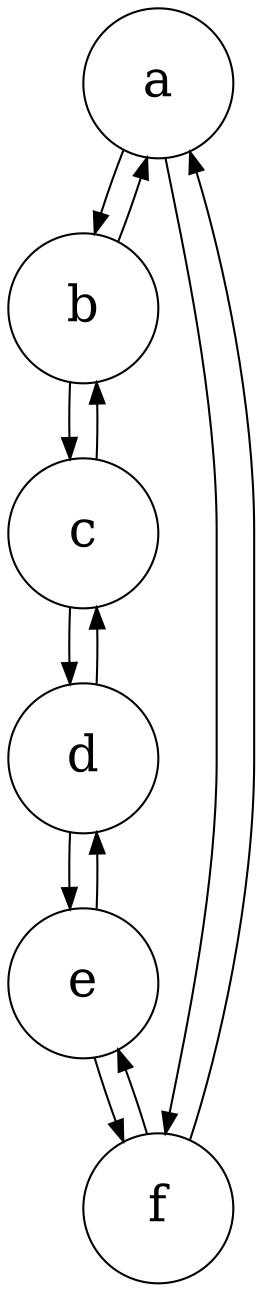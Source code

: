 digraph double {
  node [shape=circle, fixedsize=true, width=1.0, height=1.0, fontsize=24]
  a -> b -> c -> d -> e -> f -> a
  a -> f -> e -> d -> c -> b -> a
}
